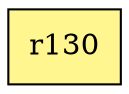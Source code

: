 digraph G {
rankdir=BT;ranksep="2.0";
"r130" [shape=record,fillcolor=khaki1,style=filled,label="{r130}"];
}
